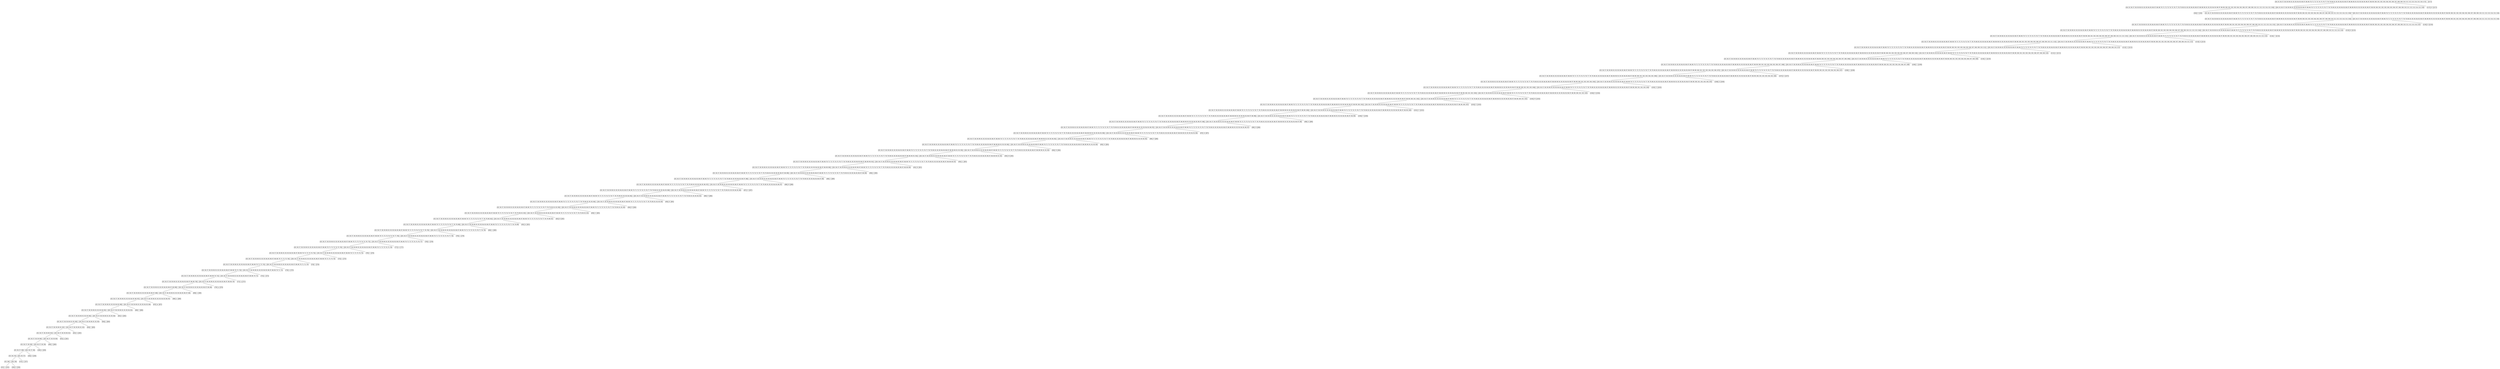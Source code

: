 digraph AFN{
rankdir=TB;
    node[shape = plaintext] ;
node233[label=<<TABLE BORDER="0" CELLBORDER="1" CELLSPACING="0"> 			<TR><TD>[54, 55, 56, 57, 58, 59, 60, 61, 62, 63, 64, 65, 66, 67, 68, 69, 70, 71, 72, 73, 74, 75, 76, 77, 78, 79, 80, 81, 82, 83, 84, 85, 86, 87, 88, 89, 90, 91, 92, 93, 94, 95, 96, 97, 98, 99, 100, 101, 102, 103, 104, 105, 106, 107, 108, 109, 110, 111, 112, 113, 114, 115, 116, 117]</TD><TD>  .  </TD><TD>[117]</TD></TR> 			</TABLE>>];node231[label=<<TABLE BORDER="0" CELLBORDER="1" CELLSPACING="0"> 			<TR><TD>[54, 55, 56, 57, 58, 59, 60, 61, 62, 63, 64, 65, 66, 67, 68, 69, 70, 71, 72, 73, 74, 75, 76, 77, 78, 79, 80, 81, 82, 83, 84, 85, 86, 87, 88, 89, 90, 91, 92, 93, 94, 95, 96, 97, 98, 99, 100, 101, 102, 103, 104, 105, 106, 107, 108, 109, 110, 111, 112, 113, 114, 115, 116]</TD><TD>  |  </TD><TD>[54, 55, 56, 57, 58, 59, 60, 61, 62, 63, 64, 65, 66, 67, 68, 69, 70, 71, 72, 73, 74, 75, 76, 77, 78, 79, 80, 81, 82, 83, 84, 85, 86, 87, 88, 89, 90, 91, 92, 93, 94, 95, 96, 97, 98, 99, 100, 101, 102, 103, 104, 105, 106, 107, 108, 109, 110, 111, 112, 113, 114, 115, 116]</TD></TR> 			</TABLE>>];node106[label=<<TABLE BORDER="0" CELLBORDER="1" CELLSPACING="0"> 			<TR><TD>[54]</TD><TD>  Z  </TD><TD>[54]</TD></TR> 			</TABLE>>];node230[label=<<TABLE BORDER="0" CELLBORDER="1" CELLSPACING="0"> 			<TR><TD>[55, 56, 57, 58, 59, 60, 61, 62, 63, 64, 65, 66, 67, 68, 69, 70, 71, 72, 73, 74, 75, 76, 77, 78, 79, 80, 81, 82, 83, 84, 85, 86, 87, 88, 89, 90, 91, 92, 93, 94, 95, 96, 97, 98, 99, 100, 101, 102, 103, 104, 105, 106, 107, 108, 109, 110, 111, 112, 113, 114, 115, 116]</TD><TD>  *  </TD><TD>[55, 56, 57, 58, 59, 60, 61, 62, 63, 64, 65, 66, 67, 68, 69, 70, 71, 72, 73, 74, 75, 76, 77, 78, 79, 80, 81, 82, 83, 84, 85, 86, 87, 88, 89, 90, 91, 92, 93, 94, 95, 96, 97, 98, 99, 100, 101, 102, 103, 104, 105, 106, 107, 108, 109, 110, 111, 112, 113, 114, 115, 116]</TD></TR> 			</TABLE>>];node229[label=<<TABLE BORDER="0" CELLBORDER="1" CELLSPACING="0"> 			<TR><TD>[55, 56, 57, 58, 59, 60, 61, 62, 63, 64, 65, 66, 67, 68, 69, 70, 71, 72, 73, 74, 75, 76, 77, 78, 79, 80, 81, 82, 83, 84, 85, 86, 87, 88, 89, 90, 91, 92, 93, 94, 95, 96, 97, 98, 99, 100, 101, 102, 103, 104, 105, 106, 107, 108, 109, 110, 111, 112, 113, 114, 115, 116]</TD><TD>  |  </TD><TD>[55, 56, 57, 58, 59, 60, 61, 62, 63, 64, 65, 66, 67, 68, 69, 70, 71, 72, 73, 74, 75, 76, 77, 78, 79, 80, 81, 82, 83, 84, 85, 86, 87, 88, 89, 90, 91, 92, 93, 94, 95, 96, 97, 98, 99, 100, 101, 102, 103, 104, 105, 106, 107, 108, 109, 110, 111, 112, 113, 114, 115, 116]</TD></TR> 			</TABLE>>];node227[label=<<TABLE BORDER="0" CELLBORDER="1" CELLSPACING="0"> 			<TR><TD>[55, 56, 57, 58, 59, 60, 61, 62, 63, 64, 65, 66, 67, 68, 69, 70, 71, 72, 73, 74, 75, 76, 77, 78, 79, 80, 81, 82, 83, 84, 85, 86, 87, 88, 89, 90, 91, 92, 93, 94, 95, 96, 97, 98, 99, 100, 101, 102, 103, 104, 105, 106, 107, 108, 109, 110, 111, 112, 113, 114, 115]</TD><TD>  |  </TD><TD>[55, 56, 57, 58, 59, 60, 61, 62, 63, 64, 65, 66, 67, 68, 69, 70, 71, 72, 73, 74, 75, 76, 77, 78, 79, 80, 81, 82, 83, 84, 85, 86, 87, 88, 89, 90, 91, 92, 93, 94, 95, 96, 97, 98, 99, 100, 101, 102, 103, 104, 105, 106, 107, 108, 109, 110, 111, 112, 113, 114, 115]</TD></TR> 			</TABLE>>];node225[label=<<TABLE BORDER="0" CELLBORDER="1" CELLSPACING="0"> 			<TR><TD>[55, 56, 57, 58, 59, 60, 61, 62, 63, 64, 65, 66, 67, 68, 69, 70, 71, 72, 73, 74, 75, 76, 77, 78, 79, 80, 81, 82, 83, 84, 85, 86, 87, 88, 89, 90, 91, 92, 93, 94, 95, 96, 97, 98, 99, 100, 101, 102, 103, 104, 105, 106, 107, 108, 109, 110, 111, 112, 113, 114]</TD><TD>  |  </TD><TD>[55, 56, 57, 58, 59, 60, 61, 62, 63, 64, 65, 66, 67, 68, 69, 70, 71, 72, 73, 74, 75, 76, 77, 78, 79, 80, 81, 82, 83, 84, 85, 86, 87, 88, 89, 90, 91, 92, 93, 94, 95, 96, 97, 98, 99, 100, 101, 102, 103, 104, 105, 106, 107, 108, 109, 110, 111, 112, 113, 114]</TD></TR> 			</TABLE>>];node223[label=<<TABLE BORDER="0" CELLBORDER="1" CELLSPACING="0"> 			<TR><TD>[55, 56, 57, 58, 59, 60, 61, 62, 63, 64, 65, 66, 67, 68, 69, 70, 71, 72, 73, 74, 75, 76, 77, 78, 79, 80, 81, 82, 83, 84, 85, 86, 87, 88, 89, 90, 91, 92, 93, 94, 95, 96, 97, 98, 99, 100, 101, 102, 103, 104, 105, 106, 107, 108, 109, 110, 111, 112, 113]</TD><TD>  |  </TD><TD>[55, 56, 57, 58, 59, 60, 61, 62, 63, 64, 65, 66, 67, 68, 69, 70, 71, 72, 73, 74, 75, 76, 77, 78, 79, 80, 81, 82, 83, 84, 85, 86, 87, 88, 89, 90, 91, 92, 93, 94, 95, 96, 97, 98, 99, 100, 101, 102, 103, 104, 105, 106, 107, 108, 109, 110, 111, 112, 113]</TD></TR> 			</TABLE>>];node221[label=<<TABLE BORDER="0" CELLBORDER="1" CELLSPACING="0"> 			<TR><TD>[55, 56, 57, 58, 59, 60, 61, 62, 63, 64, 65, 66, 67, 68, 69, 70, 71, 72, 73, 74, 75, 76, 77, 78, 79, 80, 81, 82, 83, 84, 85, 86, 87, 88, 89, 90, 91, 92, 93, 94, 95, 96, 97, 98, 99, 100, 101, 102, 103, 104, 105, 106, 107, 108, 109, 110, 111, 112]</TD><TD>  |  </TD><TD>[55, 56, 57, 58, 59, 60, 61, 62, 63, 64, 65, 66, 67, 68, 69, 70, 71, 72, 73, 74, 75, 76, 77, 78, 79, 80, 81, 82, 83, 84, 85, 86, 87, 88, 89, 90, 91, 92, 93, 94, 95, 96, 97, 98, 99, 100, 101, 102, 103, 104, 105, 106, 107, 108, 109, 110, 111, 112]</TD></TR> 			</TABLE>>];node219[label=<<TABLE BORDER="0" CELLBORDER="1" CELLSPACING="0"> 			<TR><TD>[55, 56, 57, 58, 59, 60, 61, 62, 63, 64, 65, 66, 67, 68, 69, 70, 71, 72, 73, 74, 75, 76, 77, 78, 79, 80, 81, 82, 83, 84, 85, 86, 87, 88, 89, 90, 91, 92, 93, 94, 95, 96, 97, 98, 99, 100, 101, 102, 103, 104, 105, 106, 107, 108, 109, 110, 111]</TD><TD>  |  </TD><TD>[55, 56, 57, 58, 59, 60, 61, 62, 63, 64, 65, 66, 67, 68, 69, 70, 71, 72, 73, 74, 75, 76, 77, 78, 79, 80, 81, 82, 83, 84, 85, 86, 87, 88, 89, 90, 91, 92, 93, 94, 95, 96, 97, 98, 99, 100, 101, 102, 103, 104, 105, 106, 107, 108, 109, 110, 111]</TD></TR> 			</TABLE>>];node217[label=<<TABLE BORDER="0" CELLBORDER="1" CELLSPACING="0"> 			<TR><TD>[55, 56, 57, 58, 59, 60, 61, 62, 63, 64, 65, 66, 67, 68, 69, 70, 71, 72, 73, 74, 75, 76, 77, 78, 79, 80, 81, 82, 83, 84, 85, 86, 87, 88, 89, 90, 91, 92, 93, 94, 95, 96, 97, 98, 99, 100, 101, 102, 103, 104, 105, 106, 107, 108, 109, 110]</TD><TD>  |  </TD><TD>[55, 56, 57, 58, 59, 60, 61, 62, 63, 64, 65, 66, 67, 68, 69, 70, 71, 72, 73, 74, 75, 76, 77, 78, 79, 80, 81, 82, 83, 84, 85, 86, 87, 88, 89, 90, 91, 92, 93, 94, 95, 96, 97, 98, 99, 100, 101, 102, 103, 104, 105, 106, 107, 108, 109, 110]</TD></TR> 			</TABLE>>];node215[label=<<TABLE BORDER="0" CELLBORDER="1" CELLSPACING="0"> 			<TR><TD>[55, 56, 57, 58, 59, 60, 61, 62, 63, 64, 65, 66, 67, 68, 69, 70, 71, 72, 73, 74, 75, 76, 77, 78, 79, 80, 81, 82, 83, 84, 85, 86, 87, 88, 89, 90, 91, 92, 93, 94, 95, 96, 97, 98, 99, 100, 101, 102, 103, 104, 105, 106, 107, 108, 109]</TD><TD>  |  </TD><TD>[55, 56, 57, 58, 59, 60, 61, 62, 63, 64, 65, 66, 67, 68, 69, 70, 71, 72, 73, 74, 75, 76, 77, 78, 79, 80, 81, 82, 83, 84, 85, 86, 87, 88, 89, 90, 91, 92, 93, 94, 95, 96, 97, 98, 99, 100, 101, 102, 103, 104, 105, 106, 107, 108, 109]</TD></TR> 			</TABLE>>];node213[label=<<TABLE BORDER="0" CELLBORDER="1" CELLSPACING="0"> 			<TR><TD>[55, 56, 57, 58, 59, 60, 61, 62, 63, 64, 65, 66, 67, 68, 69, 70, 71, 72, 73, 74, 75, 76, 77, 78, 79, 80, 81, 82, 83, 84, 85, 86, 87, 88, 89, 90, 91, 92, 93, 94, 95, 96, 97, 98, 99, 100, 101, 102, 103, 104, 105, 106, 107, 108]</TD><TD>  |  </TD><TD>[55, 56, 57, 58, 59, 60, 61, 62, 63, 64, 65, 66, 67, 68, 69, 70, 71, 72, 73, 74, 75, 76, 77, 78, 79, 80, 81, 82, 83, 84, 85, 86, 87, 88, 89, 90, 91, 92, 93, 94, 95, 96, 97, 98, 99, 100, 101, 102, 103, 104, 105, 106, 107, 108]</TD></TR> 			</TABLE>>];node211[label=<<TABLE BORDER="0" CELLBORDER="1" CELLSPACING="0"> 			<TR><TD>[55, 56, 57, 58, 59, 60, 61, 62, 63, 64, 65, 66, 67, 68, 69, 70, 71, 72, 73, 74, 75, 76, 77, 78, 79, 80, 81, 82, 83, 84, 85, 86, 87, 88, 89, 90, 91, 92, 93, 94, 95, 96, 97, 98, 99, 100, 101, 102, 103, 104, 105, 106, 107]</TD><TD>  |  </TD><TD>[55, 56, 57, 58, 59, 60, 61, 62, 63, 64, 65, 66, 67, 68, 69, 70, 71, 72, 73, 74, 75, 76, 77, 78, 79, 80, 81, 82, 83, 84, 85, 86, 87, 88, 89, 90, 91, 92, 93, 94, 95, 96, 97, 98, 99, 100, 101, 102, 103, 104, 105, 106, 107]</TD></TR> 			</TABLE>>];node209[label=<<TABLE BORDER="0" CELLBORDER="1" CELLSPACING="0"> 			<TR><TD>[55, 56, 57, 58, 59, 60, 61, 62, 63, 64, 65, 66, 67, 68, 69, 70, 71, 72, 73, 74, 75, 76, 77, 78, 79, 80, 81, 82, 83, 84, 85, 86, 87, 88, 89, 90, 91, 92, 93, 94, 95, 96, 97, 98, 99, 100, 101, 102, 103, 104, 105, 106]</TD><TD>  |  </TD><TD>[55, 56, 57, 58, 59, 60, 61, 62, 63, 64, 65, 66, 67, 68, 69, 70, 71, 72, 73, 74, 75, 76, 77, 78, 79, 80, 81, 82, 83, 84, 85, 86, 87, 88, 89, 90, 91, 92, 93, 94, 95, 96, 97, 98, 99, 100, 101, 102, 103, 104, 105, 106]</TD></TR> 			</TABLE>>];node207[label=<<TABLE BORDER="0" CELLBORDER="1" CELLSPACING="0"> 			<TR><TD>[55, 56, 57, 58, 59, 60, 61, 62, 63, 64, 65, 66, 67, 68, 69, 70, 71, 72, 73, 74, 75, 76, 77, 78, 79, 80, 81, 82, 83, 84, 85, 86, 87, 88, 89, 90, 91, 92, 93, 94, 95, 96, 97, 98, 99, 100, 101, 102, 103, 104, 105]</TD><TD>  |  </TD><TD>[55, 56, 57, 58, 59, 60, 61, 62, 63, 64, 65, 66, 67, 68, 69, 70, 71, 72, 73, 74, 75, 76, 77, 78, 79, 80, 81, 82, 83, 84, 85, 86, 87, 88, 89, 90, 91, 92, 93, 94, 95, 96, 97, 98, 99, 100, 101, 102, 103, 104, 105]</TD></TR> 			</TABLE>>];node205[label=<<TABLE BORDER="0" CELLBORDER="1" CELLSPACING="0"> 			<TR><TD>[55, 56, 57, 58, 59, 60, 61, 62, 63, 64, 65, 66, 67, 68, 69, 70, 71, 72, 73, 74, 75, 76, 77, 78, 79, 80, 81, 82, 83, 84, 85, 86, 87, 88, 89, 90, 91, 92, 93, 94, 95, 96, 97, 98, 99, 100, 101, 102, 103, 104]</TD><TD>  |  </TD><TD>[55, 56, 57, 58, 59, 60, 61, 62, 63, 64, 65, 66, 67, 68, 69, 70, 71, 72, 73, 74, 75, 76, 77, 78, 79, 80, 81, 82, 83, 84, 85, 86, 87, 88, 89, 90, 91, 92, 93, 94, 95, 96, 97, 98, 99, 100, 101, 102, 103, 104]</TD></TR> 			</TABLE>>];node203[label=<<TABLE BORDER="0" CELLBORDER="1" CELLSPACING="0"> 			<TR><TD>[55, 56, 57, 58, 59, 60, 61, 62, 63, 64, 65, 66, 67, 68, 69, 70, 71, 72, 73, 74, 75, 76, 77, 78, 79, 80, 81, 82, 83, 84, 85, 86, 87, 88, 89, 90, 91, 92, 93, 94, 95, 96, 97, 98, 99, 100, 101, 102, 103]</TD><TD>  |  </TD><TD>[55, 56, 57, 58, 59, 60, 61, 62, 63, 64, 65, 66, 67, 68, 69, 70, 71, 72, 73, 74, 75, 76, 77, 78, 79, 80, 81, 82, 83, 84, 85, 86, 87, 88, 89, 90, 91, 92, 93, 94, 95, 96, 97, 98, 99, 100, 101, 102, 103]</TD></TR> 			</TABLE>>];node201[label=<<TABLE BORDER="0" CELLBORDER="1" CELLSPACING="0"> 			<TR><TD>[55, 56, 57, 58, 59, 60, 61, 62, 63, 64, 65, 66, 67, 68, 69, 70, 71, 72, 73, 74, 75, 76, 77, 78, 79, 80, 81, 82, 83, 84, 85, 86, 87, 88, 89, 90, 91, 92, 93, 94, 95, 96, 97, 98, 99, 100, 101, 102]</TD><TD>  |  </TD><TD>[55, 56, 57, 58, 59, 60, 61, 62, 63, 64, 65, 66, 67, 68, 69, 70, 71, 72, 73, 74, 75, 76, 77, 78, 79, 80, 81, 82, 83, 84, 85, 86, 87, 88, 89, 90, 91, 92, 93, 94, 95, 96, 97, 98, 99, 100, 101, 102]</TD></TR> 			</TABLE>>];node199[label=<<TABLE BORDER="0" CELLBORDER="1" CELLSPACING="0"> 			<TR><TD>[55, 56, 57, 58, 59, 60, 61, 62, 63, 64, 65, 66, 67, 68, 69, 70, 71, 72, 73, 74, 75, 76, 77, 78, 79, 80, 81, 82, 83, 84, 85, 86, 87, 88, 89, 90, 91, 92, 93, 94, 95, 96, 97, 98, 99, 100, 101]</TD><TD>  |  </TD><TD>[55, 56, 57, 58, 59, 60, 61, 62, 63, 64, 65, 66, 67, 68, 69, 70, 71, 72, 73, 74, 75, 76, 77, 78, 79, 80, 81, 82, 83, 84, 85, 86, 87, 88, 89, 90, 91, 92, 93, 94, 95, 96, 97, 98, 99, 100, 101]</TD></TR> 			</TABLE>>];node197[label=<<TABLE BORDER="0" CELLBORDER="1" CELLSPACING="0"> 			<TR><TD>[55, 56, 57, 58, 59, 60, 61, 62, 63, 64, 65, 66, 67, 68, 69, 70, 71, 72, 73, 74, 75, 76, 77, 78, 79, 80, 81, 82, 83, 84, 85, 86, 87, 88, 89, 90, 91, 92, 93, 94, 95, 96, 97, 98, 99, 100]</TD><TD>  |  </TD><TD>[55, 56, 57, 58, 59, 60, 61, 62, 63, 64, 65, 66, 67, 68, 69, 70, 71, 72, 73, 74, 75, 76, 77, 78, 79, 80, 81, 82, 83, 84, 85, 86, 87, 88, 89, 90, 91, 92, 93, 94, 95, 96, 97, 98, 99, 100]</TD></TR> 			</TABLE>>];node195[label=<<TABLE BORDER="0" CELLBORDER="1" CELLSPACING="0"> 			<TR><TD>[55, 56, 57, 58, 59, 60, 61, 62, 63, 64, 65, 66, 67, 68, 69, 70, 71, 72, 73, 74, 75, 76, 77, 78, 79, 80, 81, 82, 83, 84, 85, 86, 87, 88, 89, 90, 91, 92, 93, 94, 95, 96, 97, 98, 99]</TD><TD>  |  </TD><TD>[55, 56, 57, 58, 59, 60, 61, 62, 63, 64, 65, 66, 67, 68, 69, 70, 71, 72, 73, 74, 75, 76, 77, 78, 79, 80, 81, 82, 83, 84, 85, 86, 87, 88, 89, 90, 91, 92, 93, 94, 95, 96, 97, 98, 99]</TD></TR> 			</TABLE>>];node193[label=<<TABLE BORDER="0" CELLBORDER="1" CELLSPACING="0"> 			<TR><TD>[55, 56, 57, 58, 59, 60, 61, 62, 63, 64, 65, 66, 67, 68, 69, 70, 71, 72, 73, 74, 75, 76, 77, 78, 79, 80, 81, 82, 83, 84, 85, 86, 87, 88, 89, 90, 91, 92, 93, 94, 95, 96, 97, 98]</TD><TD>  |  </TD><TD>[55, 56, 57, 58, 59, 60, 61, 62, 63, 64, 65, 66, 67, 68, 69, 70, 71, 72, 73, 74, 75, 76, 77, 78, 79, 80, 81, 82, 83, 84, 85, 86, 87, 88, 89, 90, 91, 92, 93, 94, 95, 96, 97, 98]</TD></TR> 			</TABLE>>];node191[label=<<TABLE BORDER="0" CELLBORDER="1" CELLSPACING="0"> 			<TR><TD>[55, 56, 57, 58, 59, 60, 61, 62, 63, 64, 65, 66, 67, 68, 69, 70, 71, 72, 73, 74, 75, 76, 77, 78, 79, 80, 81, 82, 83, 84, 85, 86, 87, 88, 89, 90, 91, 92, 93, 94, 95, 96, 97]</TD><TD>  |  </TD><TD>[55, 56, 57, 58, 59, 60, 61, 62, 63, 64, 65, 66, 67, 68, 69, 70, 71, 72, 73, 74, 75, 76, 77, 78, 79, 80, 81, 82, 83, 84, 85, 86, 87, 88, 89, 90, 91, 92, 93, 94, 95, 96, 97]</TD></TR> 			</TABLE>>];node189[label=<<TABLE BORDER="0" CELLBORDER="1" CELLSPACING="0"> 			<TR><TD>[55, 56, 57, 58, 59, 60, 61, 62, 63, 64, 65, 66, 67, 68, 69, 70, 71, 72, 73, 74, 75, 76, 77, 78, 79, 80, 81, 82, 83, 84, 85, 86, 87, 88, 89, 90, 91, 92, 93, 94, 95, 96]</TD><TD>  |  </TD><TD>[55, 56, 57, 58, 59, 60, 61, 62, 63, 64, 65, 66, 67, 68, 69, 70, 71, 72, 73, 74, 75, 76, 77, 78, 79, 80, 81, 82, 83, 84, 85, 86, 87, 88, 89, 90, 91, 92, 93, 94, 95, 96]</TD></TR> 			</TABLE>>];node187[label=<<TABLE BORDER="0" CELLBORDER="1" CELLSPACING="0"> 			<TR><TD>[55, 56, 57, 58, 59, 60, 61, 62, 63, 64, 65, 66, 67, 68, 69, 70, 71, 72, 73, 74, 75, 76, 77, 78, 79, 80, 81, 82, 83, 84, 85, 86, 87, 88, 89, 90, 91, 92, 93, 94, 95]</TD><TD>  |  </TD><TD>[55, 56, 57, 58, 59, 60, 61, 62, 63, 64, 65, 66, 67, 68, 69, 70, 71, 72, 73, 74, 75, 76, 77, 78, 79, 80, 81, 82, 83, 84, 85, 86, 87, 88, 89, 90, 91, 92, 93, 94, 95]</TD></TR> 			</TABLE>>];node185[label=<<TABLE BORDER="0" CELLBORDER="1" CELLSPACING="0"> 			<TR><TD>[55, 56, 57, 58, 59, 60, 61, 62, 63, 64, 65, 66, 67, 68, 69, 70, 71, 72, 73, 74, 75, 76, 77, 78, 79, 80, 81, 82, 83, 84, 85, 86, 87, 88, 89, 90, 91, 92, 93, 94]</TD><TD>  |  </TD><TD>[55, 56, 57, 58, 59, 60, 61, 62, 63, 64, 65, 66, 67, 68, 69, 70, 71, 72, 73, 74, 75, 76, 77, 78, 79, 80, 81, 82, 83, 84, 85, 86, 87, 88, 89, 90, 91, 92, 93, 94]</TD></TR> 			</TABLE>>];node183[label=<<TABLE BORDER="0" CELLBORDER="1" CELLSPACING="0"> 			<TR><TD>[55, 56, 57, 58, 59, 60, 61, 62, 63, 64, 65, 66, 67, 68, 69, 70, 71, 72, 73, 74, 75, 76, 77, 78, 79, 80, 81, 82, 83, 84, 85, 86, 87, 88, 89, 90, 91, 92, 93]</TD><TD>  |  </TD><TD>[55, 56, 57, 58, 59, 60, 61, 62, 63, 64, 65, 66, 67, 68, 69, 70, 71, 72, 73, 74, 75, 76, 77, 78, 79, 80, 81, 82, 83, 84, 85, 86, 87, 88, 89, 90, 91, 92, 93]</TD></TR> 			</TABLE>>];node181[label=<<TABLE BORDER="0" CELLBORDER="1" CELLSPACING="0"> 			<TR><TD>[55, 56, 57, 58, 59, 60, 61, 62, 63, 64, 65, 66, 67, 68, 69, 70, 71, 72, 73, 74, 75, 76, 77, 78, 79, 80, 81, 82, 83, 84, 85, 86, 87, 88, 89, 90, 91, 92]</TD><TD>  |  </TD><TD>[55, 56, 57, 58, 59, 60, 61, 62, 63, 64, 65, 66, 67, 68, 69, 70, 71, 72, 73, 74, 75, 76, 77, 78, 79, 80, 81, 82, 83, 84, 85, 86, 87, 88, 89, 90, 91, 92]</TD></TR> 			</TABLE>>];node179[label=<<TABLE BORDER="0" CELLBORDER="1" CELLSPACING="0"> 			<TR><TD>[55, 56, 57, 58, 59, 60, 61, 62, 63, 64, 65, 66, 67, 68, 69, 70, 71, 72, 73, 74, 75, 76, 77, 78, 79, 80, 81, 82, 83, 84, 85, 86, 87, 88, 89, 90, 91]</TD><TD>  |  </TD><TD>[55, 56, 57, 58, 59, 60, 61, 62, 63, 64, 65, 66, 67, 68, 69, 70, 71, 72, 73, 74, 75, 76, 77, 78, 79, 80, 81, 82, 83, 84, 85, 86, 87, 88, 89, 90, 91]</TD></TR> 			</TABLE>>];node177[label=<<TABLE BORDER="0" CELLBORDER="1" CELLSPACING="0"> 			<TR><TD>[55, 56, 57, 58, 59, 60, 61, 62, 63, 64, 65, 66, 67, 68, 69, 70, 71, 72, 73, 74, 75, 76, 77, 78, 79, 80, 81, 82, 83, 84, 85, 86, 87, 88, 89, 90]</TD><TD>  |  </TD><TD>[55, 56, 57, 58, 59, 60, 61, 62, 63, 64, 65, 66, 67, 68, 69, 70, 71, 72, 73, 74, 75, 76, 77, 78, 79, 80, 81, 82, 83, 84, 85, 86, 87, 88, 89, 90]</TD></TR> 			</TABLE>>];node175[label=<<TABLE BORDER="0" CELLBORDER="1" CELLSPACING="0"> 			<TR><TD>[55, 56, 57, 58, 59, 60, 61, 62, 63, 64, 65, 66, 67, 68, 69, 70, 71, 72, 73, 74, 75, 76, 77, 78, 79, 80, 81, 82, 83, 84, 85, 86, 87, 88, 89]</TD><TD>  |  </TD><TD>[55, 56, 57, 58, 59, 60, 61, 62, 63, 64, 65, 66, 67, 68, 69, 70, 71, 72, 73, 74, 75, 76, 77, 78, 79, 80, 81, 82, 83, 84, 85, 86, 87, 88, 89]</TD></TR> 			</TABLE>>];node173[label=<<TABLE BORDER="0" CELLBORDER="1" CELLSPACING="0"> 			<TR><TD>[55, 56, 57, 58, 59, 60, 61, 62, 63, 64, 65, 66, 67, 68, 69, 70, 71, 72, 73, 74, 75, 76, 77, 78, 79, 80, 81, 82, 83, 84, 85, 86, 87, 88]</TD><TD>  |  </TD><TD>[55, 56, 57, 58, 59, 60, 61, 62, 63, 64, 65, 66, 67, 68, 69, 70, 71, 72, 73, 74, 75, 76, 77, 78, 79, 80, 81, 82, 83, 84, 85, 86, 87, 88]</TD></TR> 			</TABLE>>];node171[label=<<TABLE BORDER="0" CELLBORDER="1" CELLSPACING="0"> 			<TR><TD>[55, 56, 57, 58, 59, 60, 61, 62, 63, 64, 65, 66, 67, 68, 69, 70, 71, 72, 73, 74, 75, 76, 77, 78, 79, 80, 81, 82, 83, 84, 85, 86, 87]</TD><TD>  |  </TD><TD>[55, 56, 57, 58, 59, 60, 61, 62, 63, 64, 65, 66, 67, 68, 69, 70, 71, 72, 73, 74, 75, 76, 77, 78, 79, 80, 81, 82, 83, 84, 85, 86, 87]</TD></TR> 			</TABLE>>];node169[label=<<TABLE BORDER="0" CELLBORDER="1" CELLSPACING="0"> 			<TR><TD>[55, 56, 57, 58, 59, 60, 61, 62, 63, 64, 65, 66, 67, 68, 69, 70, 71, 72, 73, 74, 75, 76, 77, 78, 79, 80, 81, 82, 83, 84, 85, 86]</TD><TD>  |  </TD><TD>[55, 56, 57, 58, 59, 60, 61, 62, 63, 64, 65, 66, 67, 68, 69, 70, 71, 72, 73, 74, 75, 76, 77, 78, 79, 80, 81, 82, 83, 84, 85, 86]</TD></TR> 			</TABLE>>];node167[label=<<TABLE BORDER="0" CELLBORDER="1" CELLSPACING="0"> 			<TR><TD>[55, 56, 57, 58, 59, 60, 61, 62, 63, 64, 65, 66, 67, 68, 69, 70, 71, 72, 73, 74, 75, 76, 77, 78, 79, 80, 81, 82, 83, 84, 85]</TD><TD>  |  </TD><TD>[55, 56, 57, 58, 59, 60, 61, 62, 63, 64, 65, 66, 67, 68, 69, 70, 71, 72, 73, 74, 75, 76, 77, 78, 79, 80, 81, 82, 83, 84, 85]</TD></TR> 			</TABLE>>];node165[label=<<TABLE BORDER="0" CELLBORDER="1" CELLSPACING="0"> 			<TR><TD>[55, 56, 57, 58, 59, 60, 61, 62, 63, 64, 65, 66, 67, 68, 69, 70, 71, 72, 73, 74, 75, 76, 77, 78, 79, 80, 81, 82, 83, 84]</TD><TD>  |  </TD><TD>[55, 56, 57, 58, 59, 60, 61, 62, 63, 64, 65, 66, 67, 68, 69, 70, 71, 72, 73, 74, 75, 76, 77, 78, 79, 80, 81, 82, 83, 84]</TD></TR> 			</TABLE>>];node163[label=<<TABLE BORDER="0" CELLBORDER="1" CELLSPACING="0"> 			<TR><TD>[55, 56, 57, 58, 59, 60, 61, 62, 63, 64, 65, 66, 67, 68, 69, 70, 71, 72, 73, 74, 75, 76, 77, 78, 79, 80, 81, 82, 83]</TD><TD>  |  </TD><TD>[55, 56, 57, 58, 59, 60, 61, 62, 63, 64, 65, 66, 67, 68, 69, 70, 71, 72, 73, 74, 75, 76, 77, 78, 79, 80, 81, 82, 83]</TD></TR> 			</TABLE>>];node161[label=<<TABLE BORDER="0" CELLBORDER="1" CELLSPACING="0"> 			<TR><TD>[55, 56, 57, 58, 59, 60, 61, 62, 63, 64, 65, 66, 67, 68, 69, 70, 71, 72, 73, 74, 75, 76, 77, 78, 79, 80, 81, 82]</TD><TD>  |  </TD><TD>[55, 56, 57, 58, 59, 60, 61, 62, 63, 64, 65, 66, 67, 68, 69, 70, 71, 72, 73, 74, 75, 76, 77, 78, 79, 80, 81, 82]</TD></TR> 			</TABLE>>];node159[label=<<TABLE BORDER="0" CELLBORDER="1" CELLSPACING="0"> 			<TR><TD>[55, 56, 57, 58, 59, 60, 61, 62, 63, 64, 65, 66, 67, 68, 69, 70, 71, 72, 73, 74, 75, 76, 77, 78, 79, 80, 81]</TD><TD>  |  </TD><TD>[55, 56, 57, 58, 59, 60, 61, 62, 63, 64, 65, 66, 67, 68, 69, 70, 71, 72, 73, 74, 75, 76, 77, 78, 79, 80, 81]</TD></TR> 			</TABLE>>];node157[label=<<TABLE BORDER="0" CELLBORDER="1" CELLSPACING="0"> 			<TR><TD>[55, 56, 57, 58, 59, 60, 61, 62, 63, 64, 65, 66, 67, 68, 69, 70, 71, 72, 73, 74, 75, 76, 77, 78, 79, 80]</TD><TD>  |  </TD><TD>[55, 56, 57, 58, 59, 60, 61, 62, 63, 64, 65, 66, 67, 68, 69, 70, 71, 72, 73, 74, 75, 76, 77, 78, 79, 80]</TD></TR> 			</TABLE>>];node155[label=<<TABLE BORDER="0" CELLBORDER="1" CELLSPACING="0"> 			<TR><TD>[55, 56, 57, 58, 59, 60, 61, 62, 63, 64, 65, 66, 67, 68, 69, 70, 71, 72, 73, 74, 75, 76, 77, 78, 79]</TD><TD>  |  </TD><TD>[55, 56, 57, 58, 59, 60, 61, 62, 63, 64, 65, 66, 67, 68, 69, 70, 71, 72, 73, 74, 75, 76, 77, 78, 79]</TD></TR> 			</TABLE>>];node153[label=<<TABLE BORDER="0" CELLBORDER="1" CELLSPACING="0"> 			<TR><TD>[55, 56, 57, 58, 59, 60, 61, 62, 63, 64, 65, 66, 67, 68, 69, 70, 71, 72, 73, 74, 75, 76, 77, 78]</TD><TD>  |  </TD><TD>[55, 56, 57, 58, 59, 60, 61, 62, 63, 64, 65, 66, 67, 68, 69, 70, 71, 72, 73, 74, 75, 76, 77, 78]</TD></TR> 			</TABLE>>];node151[label=<<TABLE BORDER="0" CELLBORDER="1" CELLSPACING="0"> 			<TR><TD>[55, 56, 57, 58, 59, 60, 61, 62, 63, 64, 65, 66, 67, 68, 69, 70, 71, 72, 73, 74, 75, 76, 77]</TD><TD>  |  </TD><TD>[55, 56, 57, 58, 59, 60, 61, 62, 63, 64, 65, 66, 67, 68, 69, 70, 71, 72, 73, 74, 75, 76, 77]</TD></TR> 			</TABLE>>];node149[label=<<TABLE BORDER="0" CELLBORDER="1" CELLSPACING="0"> 			<TR><TD>[55, 56, 57, 58, 59, 60, 61, 62, 63, 64, 65, 66, 67, 68, 69, 70, 71, 72, 73, 74, 75, 76]</TD><TD>  |  </TD><TD>[55, 56, 57, 58, 59, 60, 61, 62, 63, 64, 65, 66, 67, 68, 69, 70, 71, 72, 73, 74, 75, 76]</TD></TR> 			</TABLE>>];node147[label=<<TABLE BORDER="0" CELLBORDER="1" CELLSPACING="0"> 			<TR><TD>[55, 56, 57, 58, 59, 60, 61, 62, 63, 64, 65, 66, 67, 68, 69, 70, 71, 72, 73, 74, 75]</TD><TD>  |  </TD><TD>[55, 56, 57, 58, 59, 60, 61, 62, 63, 64, 65, 66, 67, 68, 69, 70, 71, 72, 73, 74, 75]</TD></TR> 			</TABLE>>];node145[label=<<TABLE BORDER="0" CELLBORDER="1" CELLSPACING="0"> 			<TR><TD>[55, 56, 57, 58, 59, 60, 61, 62, 63, 64, 65, 66, 67, 68, 69, 70, 71, 72, 73, 74]</TD><TD>  |  </TD><TD>[55, 56, 57, 58, 59, 60, 61, 62, 63, 64, 65, 66, 67, 68, 69, 70, 71, 72, 73, 74]</TD></TR> 			</TABLE>>];node143[label=<<TABLE BORDER="0" CELLBORDER="1" CELLSPACING="0"> 			<TR><TD>[55, 56, 57, 58, 59, 60, 61, 62, 63, 64, 65, 66, 67, 68, 69, 70, 71, 72, 73]</TD><TD>  |  </TD><TD>[55, 56, 57, 58, 59, 60, 61, 62, 63, 64, 65, 66, 67, 68, 69, 70, 71, 72, 73]</TD></TR> 			</TABLE>>];node141[label=<<TABLE BORDER="0" CELLBORDER="1" CELLSPACING="0"> 			<TR><TD>[55, 56, 57, 58, 59, 60, 61, 62, 63, 64, 65, 66, 67, 68, 69, 70, 71, 72]</TD><TD>  |  </TD><TD>[55, 56, 57, 58, 59, 60, 61, 62, 63, 64, 65, 66, 67, 68, 69, 70, 71, 72]</TD></TR> 			</TABLE>>];node139[label=<<TABLE BORDER="0" CELLBORDER="1" CELLSPACING="0"> 			<TR><TD>[55, 56, 57, 58, 59, 60, 61, 62, 63, 64, 65, 66, 67, 68, 69, 70, 71]</TD><TD>  |  </TD><TD>[55, 56, 57, 58, 59, 60, 61, 62, 63, 64, 65, 66, 67, 68, 69, 70, 71]</TD></TR> 			</TABLE>>];node137[label=<<TABLE BORDER="0" CELLBORDER="1" CELLSPACING="0"> 			<TR><TD>[55, 56, 57, 58, 59, 60, 61, 62, 63, 64, 65, 66, 67, 68, 69, 70]</TD><TD>  |  </TD><TD>[55, 56, 57, 58, 59, 60, 61, 62, 63, 64, 65, 66, 67, 68, 69, 70]</TD></TR> 			</TABLE>>];node135[label=<<TABLE BORDER="0" CELLBORDER="1" CELLSPACING="0"> 			<TR><TD>[55, 56, 57, 58, 59, 60, 61, 62, 63, 64, 65, 66, 67, 68, 69]</TD><TD>  |  </TD><TD>[55, 56, 57, 58, 59, 60, 61, 62, 63, 64, 65, 66, 67, 68, 69]</TD></TR> 			</TABLE>>];node133[label=<<TABLE BORDER="0" CELLBORDER="1" CELLSPACING="0"> 			<TR><TD>[55, 56, 57, 58, 59, 60, 61, 62, 63, 64, 65, 66, 67, 68]</TD><TD>  |  </TD><TD>[55, 56, 57, 58, 59, 60, 61, 62, 63, 64, 65, 66, 67, 68]</TD></TR> 			</TABLE>>];node131[label=<<TABLE BORDER="0" CELLBORDER="1" CELLSPACING="0"> 			<TR><TD>[55, 56, 57, 58, 59, 60, 61, 62, 63, 64, 65, 66, 67]</TD><TD>  |  </TD><TD>[55, 56, 57, 58, 59, 60, 61, 62, 63, 64, 65, 66, 67]</TD></TR> 			</TABLE>>];node129[label=<<TABLE BORDER="0" CELLBORDER="1" CELLSPACING="0"> 			<TR><TD>[55, 56, 57, 58, 59, 60, 61, 62, 63, 64, 65, 66]</TD><TD>  |  </TD><TD>[55, 56, 57, 58, 59, 60, 61, 62, 63, 64, 65, 66]</TD></TR> 			</TABLE>>];node127[label=<<TABLE BORDER="0" CELLBORDER="1" CELLSPACING="0"> 			<TR><TD>[55, 56, 57, 58, 59, 60, 61, 62, 63, 64, 65]</TD><TD>  |  </TD><TD>[55, 56, 57, 58, 59, 60, 61, 62, 63, 64, 65]</TD></TR> 			</TABLE>>];node125[label=<<TABLE BORDER="0" CELLBORDER="1" CELLSPACING="0"> 			<TR><TD>[55, 56, 57, 58, 59, 60, 61, 62, 63, 64]</TD><TD>  |  </TD><TD>[55, 56, 57, 58, 59, 60, 61, 62, 63, 64]</TD></TR> 			</TABLE>>];node123[label=<<TABLE BORDER="0" CELLBORDER="1" CELLSPACING="0"> 			<TR><TD>[55, 56, 57, 58, 59, 60, 61, 62, 63]</TD><TD>  |  </TD><TD>[55, 56, 57, 58, 59, 60, 61, 62, 63]</TD></TR> 			</TABLE>>];node121[label=<<TABLE BORDER="0" CELLBORDER="1" CELLSPACING="0"> 			<TR><TD>[55, 56, 57, 58, 59, 60, 61, 62]</TD><TD>  |  </TD><TD>[55, 56, 57, 58, 59, 60, 61, 62]</TD></TR> 			</TABLE>>];node119[label=<<TABLE BORDER="0" CELLBORDER="1" CELLSPACING="0"> 			<TR><TD>[55, 56, 57, 58, 59, 60, 61]</TD><TD>  |  </TD><TD>[55, 56, 57, 58, 59, 60, 61]</TD></TR> 			</TABLE>>];node117[label=<<TABLE BORDER="0" CELLBORDER="1" CELLSPACING="0"> 			<TR><TD>[55, 56, 57, 58, 59, 60]</TD><TD>  |  </TD><TD>[55, 56, 57, 58, 59, 60]</TD></TR> 			</TABLE>>];node115[label=<<TABLE BORDER="0" CELLBORDER="1" CELLSPACING="0"> 			<TR><TD>[55, 56, 57, 58, 59]</TD><TD>  |  </TD><TD>[55, 56, 57, 58, 59]</TD></TR> 			</TABLE>>];node113[label=<<TABLE BORDER="0" CELLBORDER="1" CELLSPACING="0"> 			<TR><TD>[55, 56, 57, 58]</TD><TD>  |  </TD><TD>[55, 56, 57, 58]</TD></TR> 			</TABLE>>];node111[label=<<TABLE BORDER="0" CELLBORDER="1" CELLSPACING="0"> 			<TR><TD>[55, 56, 57]</TD><TD>  |  </TD><TD>[55, 56, 57]</TD></TR> 			</TABLE>>];node109[label=<<TABLE BORDER="0" CELLBORDER="1" CELLSPACING="0"> 			<TR><TD>[55, 56]</TD><TD>  |  </TD><TD>[55, 56]</TD></TR> 			</TABLE>>];node107[label=<<TABLE BORDER="0" CELLBORDER="1" CELLSPACING="0"> 			<TR><TD>[55]</TD><TD>  a  </TD><TD>[55]</TD></TR> 			</TABLE>>];node108[label=<<TABLE BORDER="0" CELLBORDER="1" CELLSPACING="0"> 			<TR><TD>[56]</TD><TD>  b  </TD><TD>[56]</TD></TR> 			</TABLE>>];node110[label=<<TABLE BORDER="0" CELLBORDER="1" CELLSPACING="0"> 			<TR><TD>[57]</TD><TD>  c  </TD><TD>[57]</TD></TR> 			</TABLE>>];node112[label=<<TABLE BORDER="0" CELLBORDER="1" CELLSPACING="0"> 			<TR><TD>[58]</TD><TD>  d  </TD><TD>[58]</TD></TR> 			</TABLE>>];node114[label=<<TABLE BORDER="0" CELLBORDER="1" CELLSPACING="0"> 			<TR><TD>[59]</TD><TD>  e  </TD><TD>[59]</TD></TR> 			</TABLE>>];node116[label=<<TABLE BORDER="0" CELLBORDER="1" CELLSPACING="0"> 			<TR><TD>[60]</TD><TD>  f  </TD><TD>[60]</TD></TR> 			</TABLE>>];node118[label=<<TABLE BORDER="0" CELLBORDER="1" CELLSPACING="0"> 			<TR><TD>[61]</TD><TD>  g  </TD><TD>[61]</TD></TR> 			</TABLE>>];node120[label=<<TABLE BORDER="0" CELLBORDER="1" CELLSPACING="0"> 			<TR><TD>[62]</TD><TD>  h  </TD><TD>[62]</TD></TR> 			</TABLE>>];node122[label=<<TABLE BORDER="0" CELLBORDER="1" CELLSPACING="0"> 			<TR><TD>[63]</TD><TD>  i  </TD><TD>[63]</TD></TR> 			</TABLE>>];node124[label=<<TABLE BORDER="0" CELLBORDER="1" CELLSPACING="0"> 			<TR><TD>[64]</TD><TD>  j  </TD><TD>[64]</TD></TR> 			</TABLE>>];node126[label=<<TABLE BORDER="0" CELLBORDER="1" CELLSPACING="0"> 			<TR><TD>[65]</TD><TD>  k  </TD><TD>[65]</TD></TR> 			</TABLE>>];node128[label=<<TABLE BORDER="0" CELLBORDER="1" CELLSPACING="0"> 			<TR><TD>[66]</TD><TD>  l  </TD><TD>[66]</TD></TR> 			</TABLE>>];node130[label=<<TABLE BORDER="0" CELLBORDER="1" CELLSPACING="0"> 			<TR><TD>[67]</TD><TD>  m  </TD><TD>[67]</TD></TR> 			</TABLE>>];node132[label=<<TABLE BORDER="0" CELLBORDER="1" CELLSPACING="0"> 			<TR><TD>[68]</TD><TD>  n  </TD><TD>[68]</TD></TR> 			</TABLE>>];node134[label=<<TABLE BORDER="0" CELLBORDER="1" CELLSPACING="0"> 			<TR><TD>[69]</TD><TD>  o  </TD><TD>[69]</TD></TR> 			</TABLE>>];node136[label=<<TABLE BORDER="0" CELLBORDER="1" CELLSPACING="0"> 			<TR><TD>[70]</TD><TD>  p  </TD><TD>[70]</TD></TR> 			</TABLE>>];node138[label=<<TABLE BORDER="0" CELLBORDER="1" CELLSPACING="0"> 			<TR><TD>[71]</TD><TD>  q  </TD><TD>[71]</TD></TR> 			</TABLE>>];node140[label=<<TABLE BORDER="0" CELLBORDER="1" CELLSPACING="0"> 			<TR><TD>[72]</TD><TD>  r  </TD><TD>[72]</TD></TR> 			</TABLE>>];node142[label=<<TABLE BORDER="0" CELLBORDER="1" CELLSPACING="0"> 			<TR><TD>[73]</TD><TD>  s  </TD><TD>[73]</TD></TR> 			</TABLE>>];node144[label=<<TABLE BORDER="0" CELLBORDER="1" CELLSPACING="0"> 			<TR><TD>[74]</TD><TD>  t  </TD><TD>[74]</TD></TR> 			</TABLE>>];node146[label=<<TABLE BORDER="0" CELLBORDER="1" CELLSPACING="0"> 			<TR><TD>[75]</TD><TD>  u  </TD><TD>[75]</TD></TR> 			</TABLE>>];node148[label=<<TABLE BORDER="0" CELLBORDER="1" CELLSPACING="0"> 			<TR><TD>[76]</TD><TD>  v  </TD><TD>[76]</TD></TR> 			</TABLE>>];node150[label=<<TABLE BORDER="0" CELLBORDER="1" CELLSPACING="0"> 			<TR><TD>[77]</TD><TD>  w  </TD><TD>[77]</TD></TR> 			</TABLE>>];node152[label=<<TABLE BORDER="0" CELLBORDER="1" CELLSPACING="0"> 			<TR><TD>[78]</TD><TD>  x  </TD><TD>[78]</TD></TR> 			</TABLE>>];node154[label=<<TABLE BORDER="0" CELLBORDER="1" CELLSPACING="0"> 			<TR><TD>[79]</TD><TD>  y  </TD><TD>[79]</TD></TR> 			</TABLE>>];node156[label=<<TABLE BORDER="0" CELLBORDER="1" CELLSPACING="0"> 			<TR><TD>[80]</TD><TD>  z  </TD><TD>[80]</TD></TR> 			</TABLE>>];node158[label=<<TABLE BORDER="0" CELLBORDER="1" CELLSPACING="0"> 			<TR><TD>[81]</TD><TD>  A  </TD><TD>[81]</TD></TR> 			</TABLE>>];node160[label=<<TABLE BORDER="0" CELLBORDER="1" CELLSPACING="0"> 			<TR><TD>[82]</TD><TD>  B  </TD><TD>[82]</TD></TR> 			</TABLE>>];node162[label=<<TABLE BORDER="0" CELLBORDER="1" CELLSPACING="0"> 			<TR><TD>[83]</TD><TD>  C  </TD><TD>[83]</TD></TR> 			</TABLE>>];node164[label=<<TABLE BORDER="0" CELLBORDER="1" CELLSPACING="0"> 			<TR><TD>[84]</TD><TD>  D  </TD><TD>[84]</TD></TR> 			</TABLE>>];node166[label=<<TABLE BORDER="0" CELLBORDER="1" CELLSPACING="0"> 			<TR><TD>[85]</TD><TD>  E  </TD><TD>[85]</TD></TR> 			</TABLE>>];node168[label=<<TABLE BORDER="0" CELLBORDER="1" CELLSPACING="0"> 			<TR><TD>[86]</TD><TD>  F  </TD><TD>[86]</TD></TR> 			</TABLE>>];node170[label=<<TABLE BORDER="0" CELLBORDER="1" CELLSPACING="0"> 			<TR><TD>[87]</TD><TD>  G  </TD><TD>[87]</TD></TR> 			</TABLE>>];node172[label=<<TABLE BORDER="0" CELLBORDER="1" CELLSPACING="0"> 			<TR><TD>[88]</TD><TD>  H  </TD><TD>[88]</TD></TR> 			</TABLE>>];node174[label=<<TABLE BORDER="0" CELLBORDER="1" CELLSPACING="0"> 			<TR><TD>[89]</TD><TD>  I  </TD><TD>[89]</TD></TR> 			</TABLE>>];node176[label=<<TABLE BORDER="0" CELLBORDER="1" CELLSPACING="0"> 			<TR><TD>[90]</TD><TD>  J  </TD><TD>[90]</TD></TR> 			</TABLE>>];node178[label=<<TABLE BORDER="0" CELLBORDER="1" CELLSPACING="0"> 			<TR><TD>[91]</TD><TD>  K  </TD><TD>[91]</TD></TR> 			</TABLE>>];node180[label=<<TABLE BORDER="0" CELLBORDER="1" CELLSPACING="0"> 			<TR><TD>[92]</TD><TD>  L  </TD><TD>[92]</TD></TR> 			</TABLE>>];node182[label=<<TABLE BORDER="0" CELLBORDER="1" CELLSPACING="0"> 			<TR><TD>[93]</TD><TD>  M  </TD><TD>[93]</TD></TR> 			</TABLE>>];node184[label=<<TABLE BORDER="0" CELLBORDER="1" CELLSPACING="0"> 			<TR><TD>[94]</TD><TD>  N  </TD><TD>[94]</TD></TR> 			</TABLE>>];node186[label=<<TABLE BORDER="0" CELLBORDER="1" CELLSPACING="0"> 			<TR><TD>[95]</TD><TD>  O  </TD><TD>[95]</TD></TR> 			</TABLE>>];node188[label=<<TABLE BORDER="0" CELLBORDER="1" CELLSPACING="0"> 			<TR><TD>[96]</TD><TD>  P  </TD><TD>[96]</TD></TR> 			</TABLE>>];node190[label=<<TABLE BORDER="0" CELLBORDER="1" CELLSPACING="0"> 			<TR><TD>[97]</TD><TD>  Q  </TD><TD>[97]</TD></TR> 			</TABLE>>];node192[label=<<TABLE BORDER="0" CELLBORDER="1" CELLSPACING="0"> 			<TR><TD>[98]</TD><TD>  R  </TD><TD>[98]</TD></TR> 			</TABLE>>];node194[label=<<TABLE BORDER="0" CELLBORDER="1" CELLSPACING="0"> 			<TR><TD>[99]</TD><TD>  S  </TD><TD>[99]</TD></TR> 			</TABLE>>];node196[label=<<TABLE BORDER="0" CELLBORDER="1" CELLSPACING="0"> 			<TR><TD>[100]</TD><TD>  T  </TD><TD>[100]</TD></TR> 			</TABLE>>];node198[label=<<TABLE BORDER="0" CELLBORDER="1" CELLSPACING="0"> 			<TR><TD>[101]</TD><TD>  U  </TD><TD>[101]</TD></TR> 			</TABLE>>];node200[label=<<TABLE BORDER="0" CELLBORDER="1" CELLSPACING="0"> 			<TR><TD>[102]</TD><TD>  V  </TD><TD>[102]</TD></TR> 			</TABLE>>];node202[label=<<TABLE BORDER="0" CELLBORDER="1" CELLSPACING="0"> 			<TR><TD>[103]</TD><TD>  W  </TD><TD>[103]</TD></TR> 			</TABLE>>];node204[label=<<TABLE BORDER="0" CELLBORDER="1" CELLSPACING="0"> 			<TR><TD>[104]</TD><TD>  X  </TD><TD>[104]</TD></TR> 			</TABLE>>];node206[label=<<TABLE BORDER="0" CELLBORDER="1" CELLSPACING="0"> 			<TR><TD>[105]</TD><TD>  Y  </TD><TD>[105]</TD></TR> 			</TABLE>>];node208[label=<<TABLE BORDER="0" CELLBORDER="1" CELLSPACING="0"> 			<TR><TD>[106]</TD><TD>  Z  </TD><TD>[106]</TD></TR> 			</TABLE>>];node210[label=<<TABLE BORDER="0" CELLBORDER="1" CELLSPACING="0"> 			<TR><TD>[107]</TD><TD>  0  </TD><TD>[107]</TD></TR> 			</TABLE>>];node212[label=<<TABLE BORDER="0" CELLBORDER="1" CELLSPACING="0"> 			<TR><TD>[108]</TD><TD>  1  </TD><TD>[108]</TD></TR> 			</TABLE>>];node214[label=<<TABLE BORDER="0" CELLBORDER="1" CELLSPACING="0"> 			<TR><TD>[109]</TD><TD>  2  </TD><TD>[109]</TD></TR> 			</TABLE>>];node216[label=<<TABLE BORDER="0" CELLBORDER="1" CELLSPACING="0"> 			<TR><TD>[110]</TD><TD>  3  </TD><TD>[110]</TD></TR> 			</TABLE>>];node218[label=<<TABLE BORDER="0" CELLBORDER="1" CELLSPACING="0"> 			<TR><TD>[111]</TD><TD>  4  </TD><TD>[111]</TD></TR> 			</TABLE>>];node220[label=<<TABLE BORDER="0" CELLBORDER="1" CELLSPACING="0"> 			<TR><TD>[112]</TD><TD>  5  </TD><TD>[112]</TD></TR> 			</TABLE>>];node222[label=<<TABLE BORDER="0" CELLBORDER="1" CELLSPACING="0"> 			<TR><TD>[113]</TD><TD>  6  </TD><TD>[113]</TD></TR> 			</TABLE>>];node224[label=<<TABLE BORDER="0" CELLBORDER="1" CELLSPACING="0"> 			<TR><TD>[114]</TD><TD>  7  </TD><TD>[114]</TD></TR> 			</TABLE>>];node226[label=<<TABLE BORDER="0" CELLBORDER="1" CELLSPACING="0"> 			<TR><TD>[115]</TD><TD>  8  </TD><TD>[115]</TD></TR> 			</TABLE>>];node228[label=<<TABLE BORDER="0" CELLBORDER="1" CELLSPACING="0"> 			<TR><TD>[116]</TD><TD>  9  </TD><TD>[116]</TD></TR> 			</TABLE>>];node232[label=<<TABLE BORDER="0" CELLBORDER="1" CELLSPACING="0"> 			<TR><TD>[117]</TD><TD>  #  </TD><TD>[117]</TD></TR> 			</TABLE>>];	node233 -> node231[dir=none]
	node231 -> node106[dir=none]
	node231 -> node230[dir=none]
	node230 -> node229[dir=none]
	node229 -> node227[dir=none]
	node227 -> node225[dir=none]
	node225 -> node223[dir=none]
	node223 -> node221[dir=none]
	node221 -> node219[dir=none]
	node219 -> node217[dir=none]
	node217 -> node215[dir=none]
	node215 -> node213[dir=none]
	node213 -> node211[dir=none]
	node211 -> node209[dir=none]
	node209 -> node207[dir=none]
	node207 -> node205[dir=none]
	node205 -> node203[dir=none]
	node203 -> node201[dir=none]
	node201 -> node199[dir=none]
	node199 -> node197[dir=none]
	node197 -> node195[dir=none]
	node195 -> node193[dir=none]
	node193 -> node191[dir=none]
	node191 -> node189[dir=none]
	node189 -> node187[dir=none]
	node187 -> node185[dir=none]
	node185 -> node183[dir=none]
	node183 -> node181[dir=none]
	node181 -> node179[dir=none]
	node179 -> node177[dir=none]
	node177 -> node175[dir=none]
	node175 -> node173[dir=none]
	node173 -> node171[dir=none]
	node171 -> node169[dir=none]
	node169 -> node167[dir=none]
	node167 -> node165[dir=none]
	node165 -> node163[dir=none]
	node163 -> node161[dir=none]
	node161 -> node159[dir=none]
	node159 -> node157[dir=none]
	node157 -> node155[dir=none]
	node155 -> node153[dir=none]
	node153 -> node151[dir=none]
	node151 -> node149[dir=none]
	node149 -> node147[dir=none]
	node147 -> node145[dir=none]
	node145 -> node143[dir=none]
	node143 -> node141[dir=none]
	node141 -> node139[dir=none]
	node139 -> node137[dir=none]
	node137 -> node135[dir=none]
	node135 -> node133[dir=none]
	node133 -> node131[dir=none]
	node131 -> node129[dir=none]
	node129 -> node127[dir=none]
	node127 -> node125[dir=none]
	node125 -> node123[dir=none]
	node123 -> node121[dir=none]
	node121 -> node119[dir=none]
	node119 -> node117[dir=none]
	node117 -> node115[dir=none]
	node115 -> node113[dir=none]
	node113 -> node111[dir=none]
	node111 -> node109[dir=none]
	node109 -> node107[dir=none]
	node109 -> node108[dir=none]
	node111 -> node110[dir=none]
	node113 -> node112[dir=none]
	node115 -> node114[dir=none]
	node117 -> node116[dir=none]
	node119 -> node118[dir=none]
	node121 -> node120[dir=none]
	node123 -> node122[dir=none]
	node125 -> node124[dir=none]
	node127 -> node126[dir=none]
	node129 -> node128[dir=none]
	node131 -> node130[dir=none]
	node133 -> node132[dir=none]
	node135 -> node134[dir=none]
	node137 -> node136[dir=none]
	node139 -> node138[dir=none]
	node141 -> node140[dir=none]
	node143 -> node142[dir=none]
	node145 -> node144[dir=none]
	node147 -> node146[dir=none]
	node149 -> node148[dir=none]
	node151 -> node150[dir=none]
	node153 -> node152[dir=none]
	node155 -> node154[dir=none]
	node157 -> node156[dir=none]
	node159 -> node158[dir=none]
	node161 -> node160[dir=none]
	node163 -> node162[dir=none]
	node165 -> node164[dir=none]
	node167 -> node166[dir=none]
	node169 -> node168[dir=none]
	node171 -> node170[dir=none]
	node173 -> node172[dir=none]
	node175 -> node174[dir=none]
	node177 -> node176[dir=none]
	node179 -> node178[dir=none]
	node181 -> node180[dir=none]
	node183 -> node182[dir=none]
	node185 -> node184[dir=none]
	node187 -> node186[dir=none]
	node189 -> node188[dir=none]
	node191 -> node190[dir=none]
	node193 -> node192[dir=none]
	node195 -> node194[dir=none]
	node197 -> node196[dir=none]
	node199 -> node198[dir=none]
	node201 -> node200[dir=none]
	node203 -> node202[dir=none]
	node205 -> node204[dir=none]
	node207 -> node206[dir=none]
	node209 -> node208[dir=none]
	node211 -> node210[dir=none]
	node213 -> node212[dir=none]
	node215 -> node214[dir=none]
	node217 -> node216[dir=none]
	node219 -> node218[dir=none]
	node221 -> node220[dir=none]
	node223 -> node222[dir=none]
	node225 -> node224[dir=none]
	node227 -> node226[dir=none]
	node229 -> node228[dir=none]
	node233 -> node232[dir=none]

}